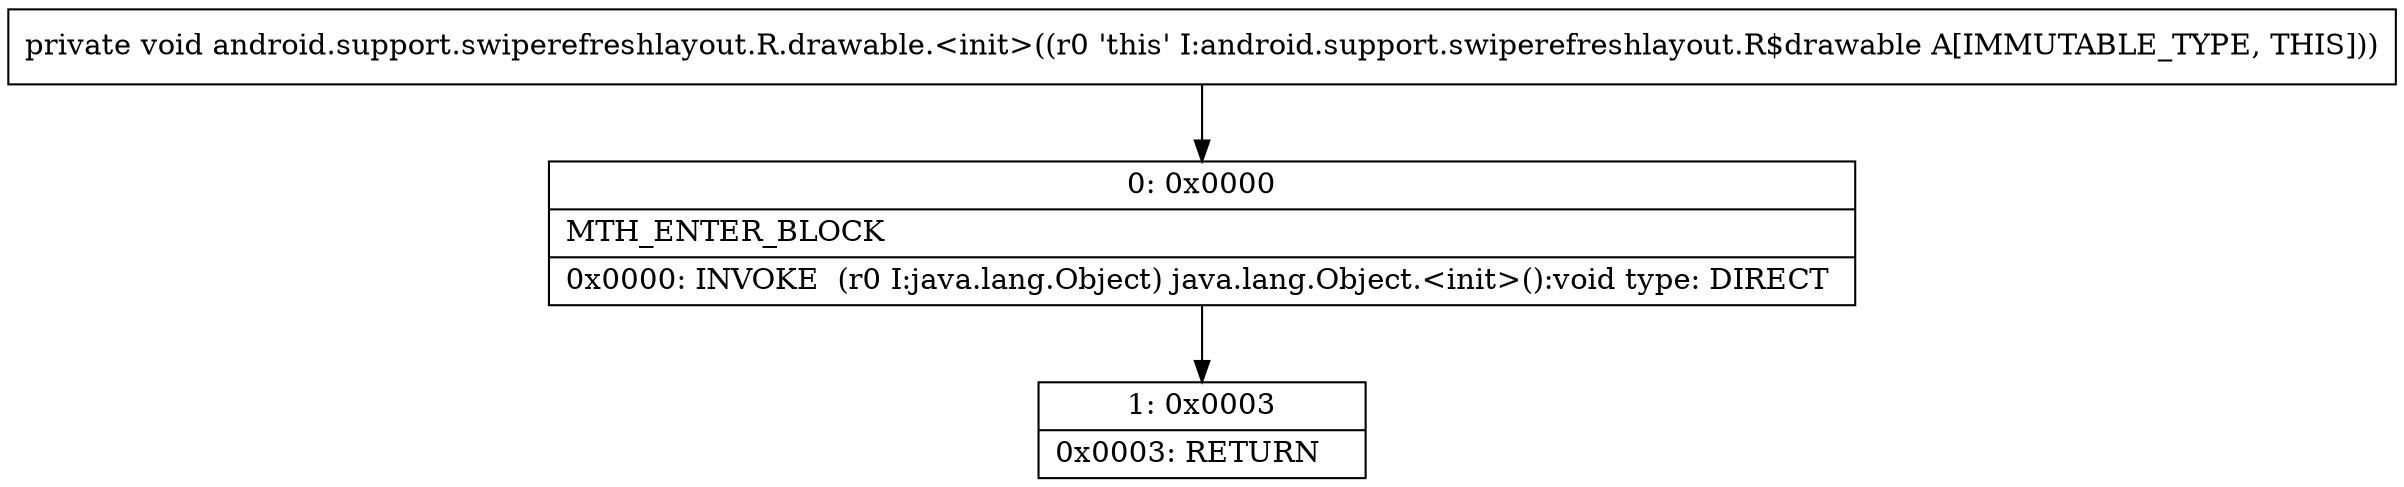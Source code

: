 digraph "CFG forandroid.support.swiperefreshlayout.R.drawable.\<init\>()V" {
Node_0 [shape=record,label="{0\:\ 0x0000|MTH_ENTER_BLOCK\l|0x0000: INVOKE  (r0 I:java.lang.Object) java.lang.Object.\<init\>():void type: DIRECT \l}"];
Node_1 [shape=record,label="{1\:\ 0x0003|0x0003: RETURN   \l}"];
MethodNode[shape=record,label="{private void android.support.swiperefreshlayout.R.drawable.\<init\>((r0 'this' I:android.support.swiperefreshlayout.R$drawable A[IMMUTABLE_TYPE, THIS])) }"];
MethodNode -> Node_0;
Node_0 -> Node_1;
}

